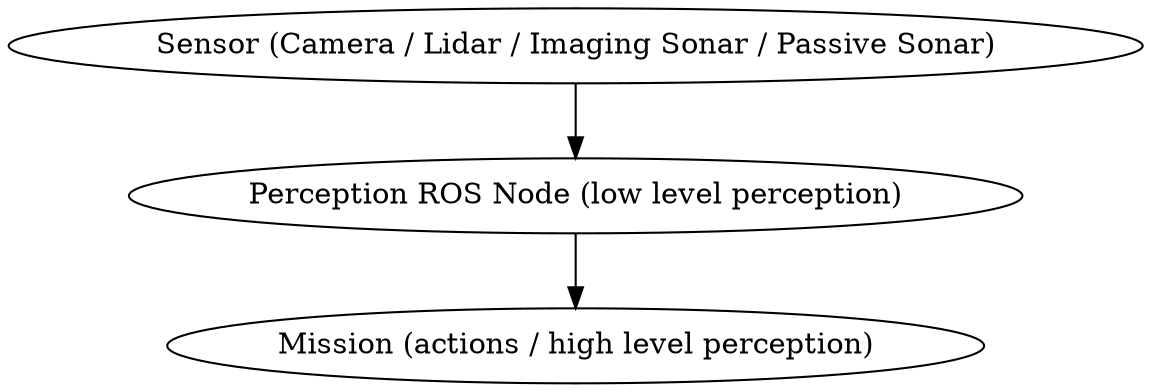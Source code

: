 digraph typical_implimentation {
"Sensor (Camera / Lidar / Imaging Sonar / Passive Sonar)" ->
"Perception ROS Node (low level perception)" ->
"Mission (actions / high level perception)";
}
